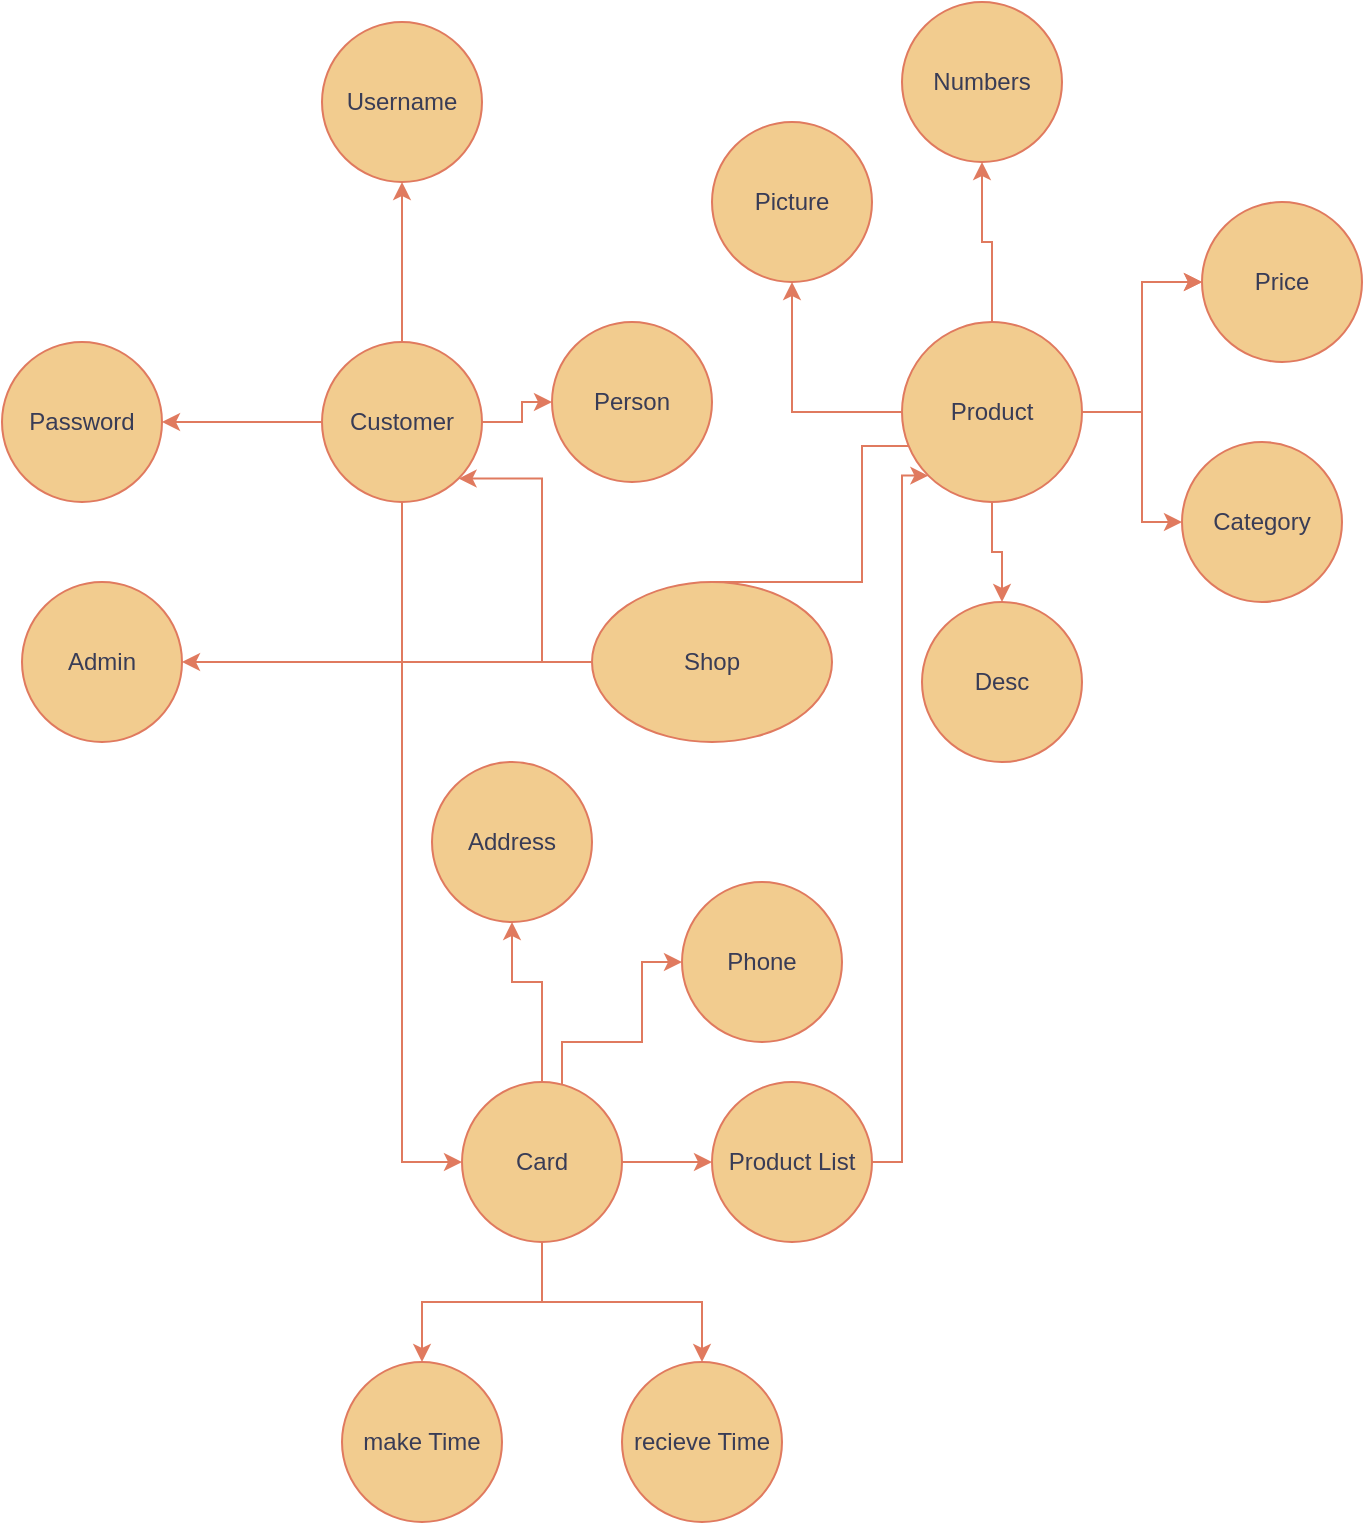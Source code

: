 <mxfile version="20.8.20" type="github">
  <diagram name="Page-1" id="gUwcajvdTrA4dJSvttMt">
    <mxGraphModel dx="1434" dy="809" grid="1" gridSize="10" guides="1" tooltips="1" connect="1" arrows="1" fold="1" page="1" pageScale="1" pageWidth="850" pageHeight="1100" math="0" shadow="0">
      <root>
        <mxCell id="0" />
        <mxCell id="1" parent="0" />
        <mxCell id="uQOL99ZEiOv9VLpuQH1R-3" style="edgeStyle=orthogonalEdgeStyle;rounded=0;orthogonalLoop=1;jettySize=auto;html=1;entryX=1;entryY=1;entryDx=0;entryDy=0;labelBackgroundColor=none;strokeColor=#E07A5F;fontColor=default;" edge="1" parent="1" source="uQOL99ZEiOv9VLpuQH1R-1" target="uQOL99ZEiOv9VLpuQH1R-2">
          <mxGeometry relative="1" as="geometry">
            <Array as="points">
              <mxPoint x="340" y="360" />
              <mxPoint x="340" y="268" />
            </Array>
          </mxGeometry>
        </mxCell>
        <mxCell id="uQOL99ZEiOv9VLpuQH1R-6" style="edgeStyle=orthogonalEdgeStyle;rounded=0;orthogonalLoop=1;jettySize=auto;html=1;entryX=0.088;entryY=0.775;entryDx=0;entryDy=0;entryPerimeter=0;labelBackgroundColor=none;strokeColor=#E07A5F;fontColor=default;" edge="1" parent="1" source="uQOL99ZEiOv9VLpuQH1R-1" target="uQOL99ZEiOv9VLpuQH1R-5">
          <mxGeometry relative="1" as="geometry">
            <Array as="points">
              <mxPoint x="500" y="320" />
              <mxPoint x="500" y="252" />
            </Array>
          </mxGeometry>
        </mxCell>
        <mxCell id="uQOL99ZEiOv9VLpuQH1R-50" style="edgeStyle=orthogonalEdgeStyle;rounded=0;orthogonalLoop=1;jettySize=auto;html=1;labelBackgroundColor=none;strokeColor=#E07A5F;fontColor=default;" edge="1" parent="1" source="uQOL99ZEiOv9VLpuQH1R-1" target="uQOL99ZEiOv9VLpuQH1R-51">
          <mxGeometry relative="1" as="geometry">
            <mxPoint x="110" y="360" as="targetPoint" />
          </mxGeometry>
        </mxCell>
        <mxCell id="uQOL99ZEiOv9VLpuQH1R-1" value="Shop" style="ellipse;whiteSpace=wrap;html=1;labelBackgroundColor=none;fillColor=#F2CC8F;strokeColor=#E07A5F;fontColor=#393C56;" vertex="1" parent="1">
          <mxGeometry x="365" y="320" width="120" height="80" as="geometry" />
        </mxCell>
        <mxCell id="uQOL99ZEiOv9VLpuQH1R-18" value="" style="edgeStyle=orthogonalEdgeStyle;rounded=0;orthogonalLoop=1;jettySize=auto;html=1;labelBackgroundColor=none;strokeColor=#E07A5F;fontColor=default;" edge="1" parent="1" source="uQOL99ZEiOv9VLpuQH1R-2" target="uQOL99ZEiOv9VLpuQH1R-17">
          <mxGeometry relative="1" as="geometry" />
        </mxCell>
        <mxCell id="uQOL99ZEiOv9VLpuQH1R-20" value="" style="edgeStyle=orthogonalEdgeStyle;rounded=0;orthogonalLoop=1;jettySize=auto;html=1;labelBackgroundColor=none;strokeColor=#E07A5F;fontColor=default;" edge="1" parent="1" source="uQOL99ZEiOv9VLpuQH1R-2" target="uQOL99ZEiOv9VLpuQH1R-19">
          <mxGeometry relative="1" as="geometry" />
        </mxCell>
        <mxCell id="uQOL99ZEiOv9VLpuQH1R-22" value="" style="edgeStyle=orthogonalEdgeStyle;rounded=0;orthogonalLoop=1;jettySize=auto;html=1;labelBackgroundColor=none;strokeColor=#E07A5F;fontColor=default;" edge="1" parent="1" source="uQOL99ZEiOv9VLpuQH1R-2" target="uQOL99ZEiOv9VLpuQH1R-21">
          <mxGeometry relative="1" as="geometry" />
        </mxCell>
        <mxCell id="uQOL99ZEiOv9VLpuQH1R-33" style="edgeStyle=orthogonalEdgeStyle;rounded=0;orthogonalLoop=1;jettySize=auto;html=1;entryX=0;entryY=0.5;entryDx=0;entryDy=0;labelBackgroundColor=none;strokeColor=#E07A5F;fontColor=default;" edge="1" parent="1" source="uQOL99ZEiOv9VLpuQH1R-2" target="uQOL99ZEiOv9VLpuQH1R-34">
          <mxGeometry relative="1" as="geometry">
            <mxPoint x="330" y="520" as="targetPoint" />
          </mxGeometry>
        </mxCell>
        <mxCell id="uQOL99ZEiOv9VLpuQH1R-2" value="Customer" style="ellipse;whiteSpace=wrap;html=1;aspect=fixed;labelBackgroundColor=none;fillColor=#F2CC8F;strokeColor=#E07A5F;fontColor=#393C56;" vertex="1" parent="1">
          <mxGeometry x="230" y="200" width="80" height="80" as="geometry" />
        </mxCell>
        <mxCell id="uQOL99ZEiOv9VLpuQH1R-8" value="" style="edgeStyle=orthogonalEdgeStyle;rounded=0;orthogonalLoop=1;jettySize=auto;html=1;labelBackgroundColor=none;strokeColor=#E07A5F;fontColor=default;" edge="1" parent="1" source="uQOL99ZEiOv9VLpuQH1R-5" target="uQOL99ZEiOv9VLpuQH1R-7">
          <mxGeometry relative="1" as="geometry" />
        </mxCell>
        <mxCell id="uQOL99ZEiOv9VLpuQH1R-10" value="" style="edgeStyle=orthogonalEdgeStyle;rounded=0;orthogonalLoop=1;jettySize=auto;html=1;labelBackgroundColor=none;strokeColor=#E07A5F;fontColor=default;" edge="1" parent="1" source="uQOL99ZEiOv9VLpuQH1R-5" target="uQOL99ZEiOv9VLpuQH1R-9">
          <mxGeometry relative="1" as="geometry" />
        </mxCell>
        <mxCell id="uQOL99ZEiOv9VLpuQH1R-12" style="edgeStyle=orthogonalEdgeStyle;rounded=0;orthogonalLoop=1;jettySize=auto;html=1;entryX=0.5;entryY=0;entryDx=0;entryDy=0;labelBackgroundColor=none;strokeColor=#E07A5F;fontColor=default;" edge="1" parent="1" source="uQOL99ZEiOv9VLpuQH1R-5" target="uQOL99ZEiOv9VLpuQH1R-11">
          <mxGeometry relative="1" as="geometry" />
        </mxCell>
        <mxCell id="uQOL99ZEiOv9VLpuQH1R-16" value="" style="edgeStyle=orthogonalEdgeStyle;rounded=0;orthogonalLoop=1;jettySize=auto;html=1;labelBackgroundColor=none;strokeColor=#E07A5F;fontColor=default;" edge="1" parent="1" source="uQOL99ZEiOv9VLpuQH1R-5" target="uQOL99ZEiOv9VLpuQH1R-15">
          <mxGeometry relative="1" as="geometry" />
        </mxCell>
        <mxCell id="uQOL99ZEiOv9VLpuQH1R-24" value="" style="edgeStyle=orthogonalEdgeStyle;rounded=0;orthogonalLoop=1;jettySize=auto;html=1;labelBackgroundColor=none;strokeColor=#E07A5F;fontColor=default;" edge="1" parent="1" source="uQOL99ZEiOv9VLpuQH1R-5" target="uQOL99ZEiOv9VLpuQH1R-7">
          <mxGeometry relative="1" as="geometry" />
        </mxCell>
        <mxCell id="uQOL99ZEiOv9VLpuQH1R-25" style="edgeStyle=orthogonalEdgeStyle;rounded=0;orthogonalLoop=1;jettySize=auto;html=1;labelBackgroundColor=none;strokeColor=#E07A5F;fontColor=default;" edge="1" parent="1" source="uQOL99ZEiOv9VLpuQH1R-5" target="uQOL99ZEiOv9VLpuQH1R-26">
          <mxGeometry relative="1" as="geometry">
            <mxPoint x="660" y="280" as="targetPoint" />
            <Array as="points">
              <mxPoint x="640" y="235" />
              <mxPoint x="640" y="290" />
            </Array>
          </mxGeometry>
        </mxCell>
        <mxCell id="uQOL99ZEiOv9VLpuQH1R-5" value="Product" style="ellipse;whiteSpace=wrap;html=1;aspect=fixed;labelBackgroundColor=none;fillColor=#F2CC8F;strokeColor=#E07A5F;fontColor=#393C56;" vertex="1" parent="1">
          <mxGeometry x="520" y="190" width="90" height="90" as="geometry" />
        </mxCell>
        <mxCell id="uQOL99ZEiOv9VLpuQH1R-7" value="Price" style="ellipse;whiteSpace=wrap;html=1;labelBackgroundColor=none;fillColor=#F2CC8F;strokeColor=#E07A5F;fontColor=#393C56;" vertex="1" parent="1">
          <mxGeometry x="670" y="130" width="80" height="80" as="geometry" />
        </mxCell>
        <mxCell id="uQOL99ZEiOv9VLpuQH1R-9" value="Numbers" style="ellipse;whiteSpace=wrap;html=1;labelBackgroundColor=none;fillColor=#F2CC8F;strokeColor=#E07A5F;fontColor=#393C56;" vertex="1" parent="1">
          <mxGeometry x="520" y="30" width="80" height="80" as="geometry" />
        </mxCell>
        <mxCell id="uQOL99ZEiOv9VLpuQH1R-11" value="Desc" style="ellipse;whiteSpace=wrap;html=1;labelBackgroundColor=none;fillColor=#F2CC8F;strokeColor=#E07A5F;fontColor=#393C56;" vertex="1" parent="1">
          <mxGeometry x="530" y="330" width="80" height="80" as="geometry" />
        </mxCell>
        <mxCell id="uQOL99ZEiOv9VLpuQH1R-15" value="Picture" style="ellipse;whiteSpace=wrap;html=1;labelBackgroundColor=none;fillColor=#F2CC8F;strokeColor=#E07A5F;fontColor=#393C56;" vertex="1" parent="1">
          <mxGeometry x="425" y="90" width="80" height="80" as="geometry" />
        </mxCell>
        <mxCell id="uQOL99ZEiOv9VLpuQH1R-17" value="Username" style="ellipse;whiteSpace=wrap;html=1;labelBackgroundColor=none;fillColor=#F2CC8F;strokeColor=#E07A5F;fontColor=#393C56;" vertex="1" parent="1">
          <mxGeometry x="230" y="40" width="80" height="80" as="geometry" />
        </mxCell>
        <mxCell id="uQOL99ZEiOv9VLpuQH1R-19" value="Password" style="ellipse;whiteSpace=wrap;html=1;labelBackgroundColor=none;fillColor=#F2CC8F;strokeColor=#E07A5F;fontColor=#393C56;" vertex="1" parent="1">
          <mxGeometry x="70" y="200" width="80" height="80" as="geometry" />
        </mxCell>
        <mxCell id="uQOL99ZEiOv9VLpuQH1R-21" value="Person" style="ellipse;whiteSpace=wrap;html=1;aspect=fixed;labelBackgroundColor=none;fillColor=#F2CC8F;strokeColor=#E07A5F;fontColor=#393C56;" vertex="1" parent="1">
          <mxGeometry x="345" y="190" width="80" height="80" as="geometry" />
        </mxCell>
        <mxCell id="uQOL99ZEiOv9VLpuQH1R-26" value="Category" style="ellipse;whiteSpace=wrap;html=1;aspect=fixed;labelBackgroundColor=none;fillColor=#F2CC8F;strokeColor=#E07A5F;fontColor=#393C56;" vertex="1" parent="1">
          <mxGeometry x="660" y="250" width="80" height="80" as="geometry" />
        </mxCell>
        <mxCell id="uQOL99ZEiOv9VLpuQH1R-36" value="" style="edgeStyle=orthogonalEdgeStyle;rounded=0;orthogonalLoop=1;jettySize=auto;html=1;labelBackgroundColor=none;strokeColor=#E07A5F;fontColor=default;" edge="1" parent="1" source="uQOL99ZEiOv9VLpuQH1R-34" target="uQOL99ZEiOv9VLpuQH1R-35">
          <mxGeometry relative="1" as="geometry" />
        </mxCell>
        <mxCell id="uQOL99ZEiOv9VLpuQH1R-37" style="edgeStyle=orthogonalEdgeStyle;rounded=0;orthogonalLoop=1;jettySize=auto;html=1;labelBackgroundColor=none;strokeColor=#E07A5F;fontColor=default;" edge="1" parent="1" source="uQOL99ZEiOv9VLpuQH1R-34" target="uQOL99ZEiOv9VLpuQH1R-38">
          <mxGeometry relative="1" as="geometry">
            <mxPoint x="420" y="700" as="targetPoint" />
          </mxGeometry>
        </mxCell>
        <mxCell id="uQOL99ZEiOv9VLpuQH1R-40" style="edgeStyle=orthogonalEdgeStyle;rounded=0;orthogonalLoop=1;jettySize=auto;html=1;labelBackgroundColor=none;strokeColor=#E07A5F;fontColor=default;" edge="1" parent="1" source="uQOL99ZEiOv9VLpuQH1R-34" target="uQOL99ZEiOv9VLpuQH1R-39">
          <mxGeometry relative="1" as="geometry" />
        </mxCell>
        <mxCell id="uQOL99ZEiOv9VLpuQH1R-47" style="edgeStyle=orthogonalEdgeStyle;rounded=0;orthogonalLoop=1;jettySize=auto;html=1;entryX=0;entryY=0.5;entryDx=0;entryDy=0;labelBackgroundColor=none;strokeColor=#E07A5F;fontColor=default;" edge="1" parent="1" source="uQOL99ZEiOv9VLpuQH1R-34" target="uQOL99ZEiOv9VLpuQH1R-46">
          <mxGeometry relative="1" as="geometry">
            <Array as="points">
              <mxPoint x="350" y="550" />
              <mxPoint x="390" y="550" />
              <mxPoint x="390" y="510" />
            </Array>
          </mxGeometry>
        </mxCell>
        <mxCell id="uQOL99ZEiOv9VLpuQH1R-49" style="edgeStyle=orthogonalEdgeStyle;rounded=0;orthogonalLoop=1;jettySize=auto;html=1;entryX=0.5;entryY=1;entryDx=0;entryDy=0;labelBackgroundColor=none;strokeColor=#E07A5F;fontColor=default;" edge="1" parent="1" source="uQOL99ZEiOv9VLpuQH1R-34" target="uQOL99ZEiOv9VLpuQH1R-48">
          <mxGeometry relative="1" as="geometry">
            <Array as="points">
              <mxPoint x="340" y="520" />
              <mxPoint x="325" y="520" />
            </Array>
          </mxGeometry>
        </mxCell>
        <mxCell id="uQOL99ZEiOv9VLpuQH1R-34" value="Card" style="ellipse;whiteSpace=wrap;html=1;aspect=fixed;labelBackgroundColor=none;fillColor=#F2CC8F;strokeColor=#E07A5F;fontColor=#393C56;" vertex="1" parent="1">
          <mxGeometry x="300" y="570" width="80" height="80" as="geometry" />
        </mxCell>
        <mxCell id="uQOL99ZEiOv9VLpuQH1R-35" value="make Time" style="ellipse;whiteSpace=wrap;html=1;labelBackgroundColor=none;fillColor=#F2CC8F;strokeColor=#E07A5F;fontColor=#393C56;" vertex="1" parent="1">
          <mxGeometry x="240" y="710" width="80" height="80" as="geometry" />
        </mxCell>
        <mxCell id="uQOL99ZEiOv9VLpuQH1R-38" value="recieve Time" style="ellipse;whiteSpace=wrap;html=1;aspect=fixed;labelBackgroundColor=none;fillColor=#F2CC8F;strokeColor=#E07A5F;fontColor=#393C56;" vertex="1" parent="1">
          <mxGeometry x="380" y="710" width="80" height="80" as="geometry" />
        </mxCell>
        <mxCell id="uQOL99ZEiOv9VLpuQH1R-42" style="edgeStyle=orthogonalEdgeStyle;rounded=0;orthogonalLoop=1;jettySize=auto;html=1;entryX=0;entryY=1;entryDx=0;entryDy=0;labelBackgroundColor=none;strokeColor=#E07A5F;fontColor=default;" edge="1" parent="1" source="uQOL99ZEiOv9VLpuQH1R-39" target="uQOL99ZEiOv9VLpuQH1R-5">
          <mxGeometry relative="1" as="geometry">
            <Array as="points">
              <mxPoint x="520" y="610" />
              <mxPoint x="520" y="267" />
            </Array>
          </mxGeometry>
        </mxCell>
        <mxCell id="uQOL99ZEiOv9VLpuQH1R-39" value="Product List" style="ellipse;whiteSpace=wrap;html=1;aspect=fixed;labelBackgroundColor=none;fillColor=#F2CC8F;strokeColor=#E07A5F;fontColor=#393C56;" vertex="1" parent="1">
          <mxGeometry x="425" y="570" width="80" height="80" as="geometry" />
        </mxCell>
        <mxCell id="uQOL99ZEiOv9VLpuQH1R-46" value="Phone" style="ellipse;whiteSpace=wrap;html=1;aspect=fixed;labelBackgroundColor=none;fillColor=#F2CC8F;strokeColor=#E07A5F;fontColor=#393C56;" vertex="1" parent="1">
          <mxGeometry x="410" y="470" width="80" height="80" as="geometry" />
        </mxCell>
        <mxCell id="uQOL99ZEiOv9VLpuQH1R-48" value="Address" style="ellipse;whiteSpace=wrap;html=1;aspect=fixed;labelBackgroundColor=none;fillColor=#F2CC8F;strokeColor=#E07A5F;fontColor=#393C56;" vertex="1" parent="1">
          <mxGeometry x="285" y="410" width="80" height="80" as="geometry" />
        </mxCell>
        <mxCell id="uQOL99ZEiOv9VLpuQH1R-51" value="Admin" style="ellipse;whiteSpace=wrap;html=1;aspect=fixed;labelBackgroundColor=none;fillColor=#F2CC8F;strokeColor=#E07A5F;fontColor=#393C56;" vertex="1" parent="1">
          <mxGeometry x="80" y="320" width="80" height="80" as="geometry" />
        </mxCell>
      </root>
    </mxGraphModel>
  </diagram>
</mxfile>
